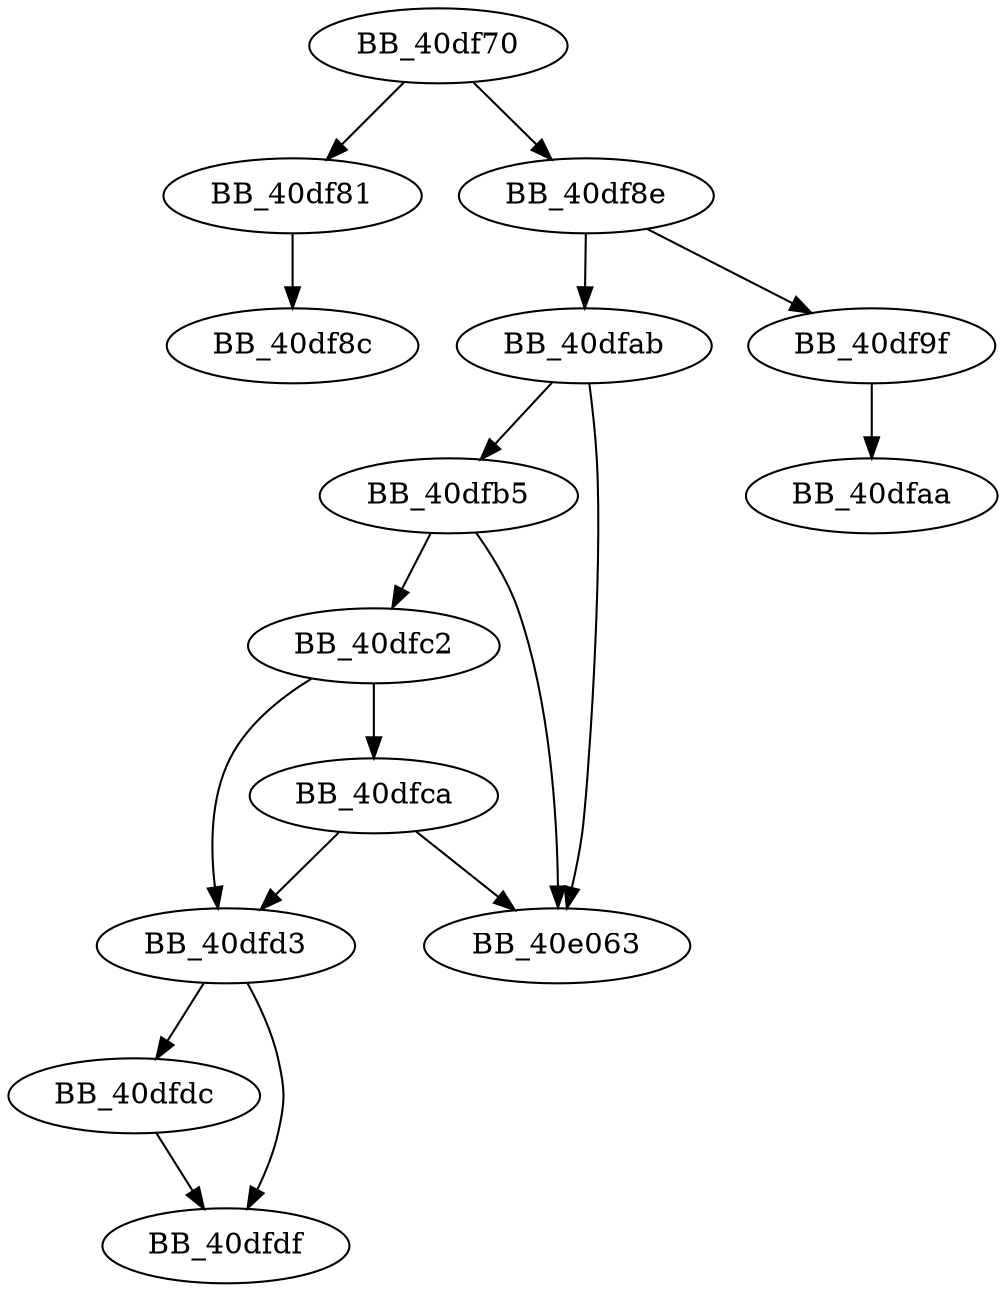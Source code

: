 DiGraph sub_40DF70{
BB_40df70->BB_40df81
BB_40df70->BB_40df8e
BB_40df81->BB_40df8c
BB_40df8e->BB_40df9f
BB_40df8e->BB_40dfab
BB_40df9f->BB_40dfaa
BB_40dfab->BB_40dfb5
BB_40dfab->BB_40e063
BB_40dfb5->BB_40dfc2
BB_40dfb5->BB_40e063
BB_40dfc2->BB_40dfca
BB_40dfc2->BB_40dfd3
BB_40dfca->BB_40dfd3
BB_40dfca->BB_40e063
BB_40dfd3->BB_40dfdc
BB_40dfd3->BB_40dfdf
BB_40dfdc->BB_40dfdf
}
